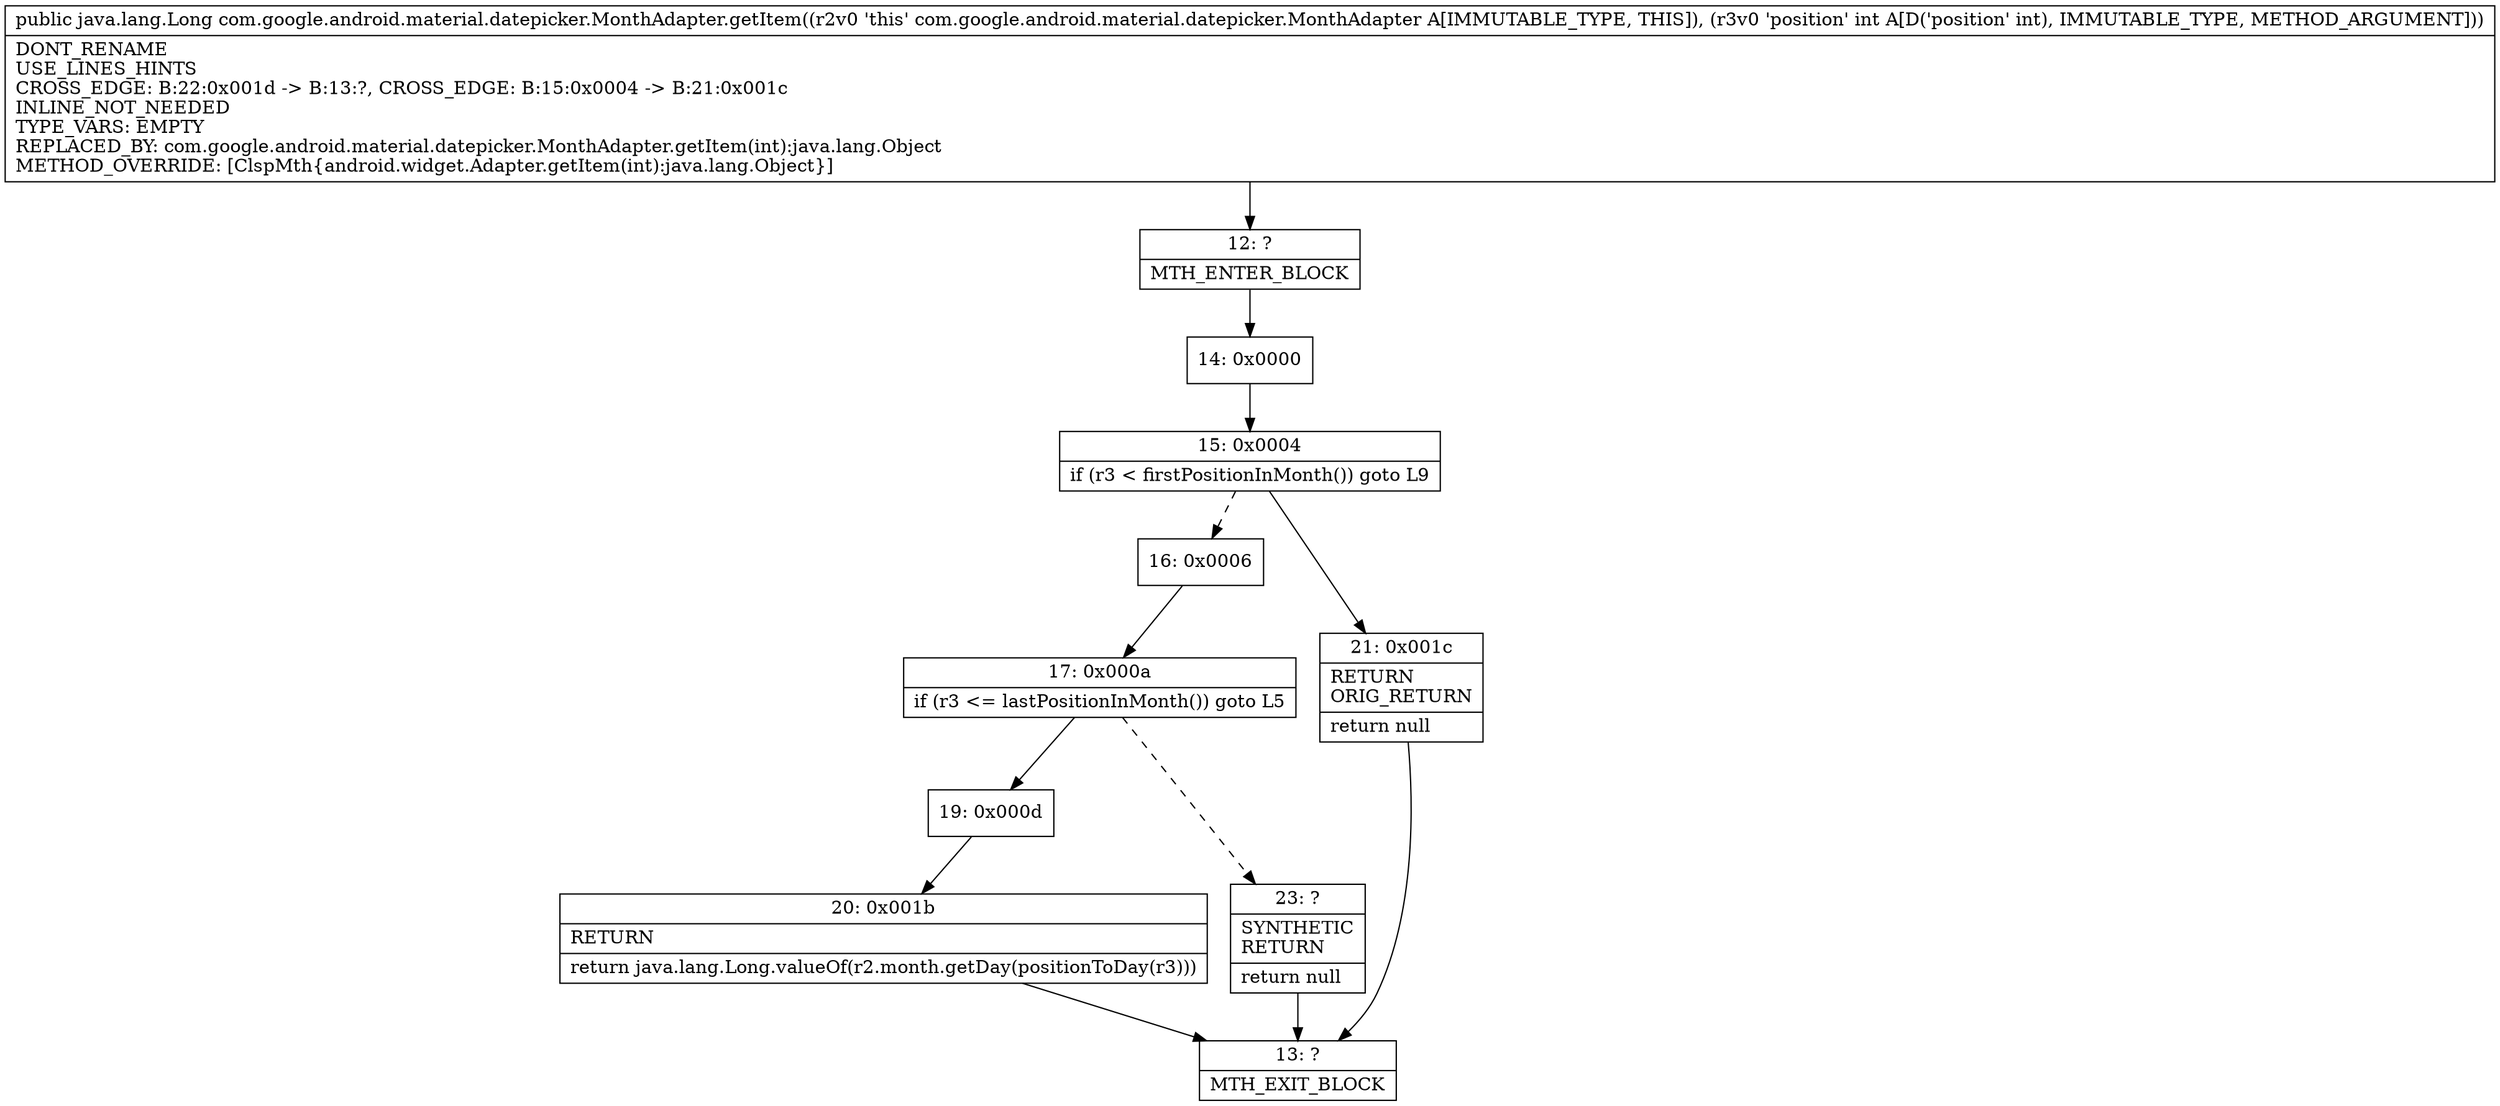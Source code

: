 digraph "CFG forcom.google.android.material.datepicker.MonthAdapter.getItem(I)Ljava\/lang\/Long;" {
Node_12 [shape=record,label="{12\:\ ?|MTH_ENTER_BLOCK\l}"];
Node_14 [shape=record,label="{14\:\ 0x0000}"];
Node_15 [shape=record,label="{15\:\ 0x0004|if (r3 \< firstPositionInMonth()) goto L9\l}"];
Node_16 [shape=record,label="{16\:\ 0x0006}"];
Node_17 [shape=record,label="{17\:\ 0x000a|if (r3 \<= lastPositionInMonth()) goto L5\l}"];
Node_19 [shape=record,label="{19\:\ 0x000d}"];
Node_20 [shape=record,label="{20\:\ 0x001b|RETURN\l|return java.lang.Long.valueOf(r2.month.getDay(positionToDay(r3)))\l}"];
Node_13 [shape=record,label="{13\:\ ?|MTH_EXIT_BLOCK\l}"];
Node_23 [shape=record,label="{23\:\ ?|SYNTHETIC\lRETURN\l|return null\l}"];
Node_21 [shape=record,label="{21\:\ 0x001c|RETURN\lORIG_RETURN\l|return null\l}"];
MethodNode[shape=record,label="{public java.lang.Long com.google.android.material.datepicker.MonthAdapter.getItem((r2v0 'this' com.google.android.material.datepicker.MonthAdapter A[IMMUTABLE_TYPE, THIS]), (r3v0 'position' int A[D('position' int), IMMUTABLE_TYPE, METHOD_ARGUMENT]))  | DONT_RENAME\lUSE_LINES_HINTS\lCROSS_EDGE: B:22:0x001d \-\> B:13:?, CROSS_EDGE: B:15:0x0004 \-\> B:21:0x001c\lINLINE_NOT_NEEDED\lTYPE_VARS: EMPTY\lREPLACED_BY: com.google.android.material.datepicker.MonthAdapter.getItem(int):java.lang.Object\lMETHOD_OVERRIDE: [ClspMth\{android.widget.Adapter.getItem(int):java.lang.Object\}]\l}"];
MethodNode -> Node_12;Node_12 -> Node_14;
Node_14 -> Node_15;
Node_15 -> Node_16[style=dashed];
Node_15 -> Node_21;
Node_16 -> Node_17;
Node_17 -> Node_19;
Node_17 -> Node_23[style=dashed];
Node_19 -> Node_20;
Node_20 -> Node_13;
Node_23 -> Node_13;
Node_21 -> Node_13;
}

